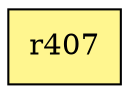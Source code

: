 digraph G {
rankdir=BT;ranksep="2.0";
"r407" [shape=record,fillcolor=khaki1,style=filled,label="{r407}"];
}